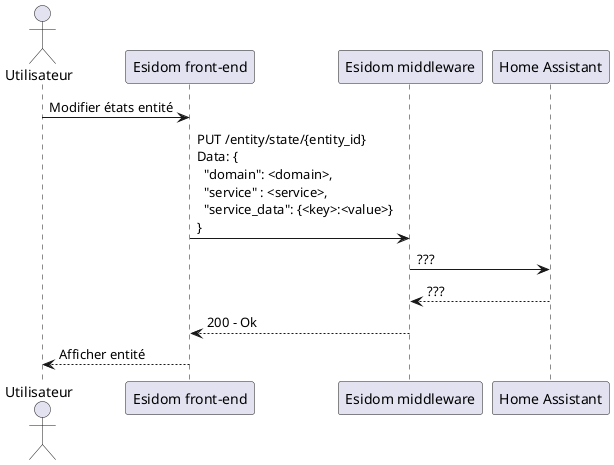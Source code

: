 @startuml modifier états entité

actor "Utilisateur" as u
participant "Esidom front-end" as fe
participant "Esidom middleware" as m
participant "Home Assistant" as ha

u -> fe: Modifier états entité
fe -> m: PUT /entity/state/{entity_id}\n\
Data: {\n  "domain": <domain>,\n\
  "service" : <service>,\n\
  "service_data": {<key>:<value>}\n\
}
m -> ha: ???
ha --> m: ???
m --> fe: 200 - Ok
fe --> u: Afficher entité

@enduml